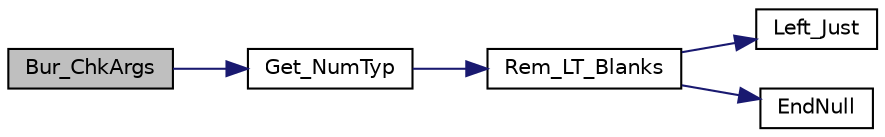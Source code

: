 digraph "Bur_ChkArgs"
{
  edge [fontname="Helvetica",fontsize="10",labelfontname="Helvetica",labelfontsize="10"];
  node [fontname="Helvetica",fontsize="10",shape=record];
  rankdir="LR";
  Node1 [label="Bur_ChkArgs",height=0.2,width=0.4,color="black", fillcolor="grey75", style="filled", fontcolor="black"];
  Node1 -> Node2 [color="midnightblue",fontsize="10",style="solid",fontname="Helvetica"];
  Node2 [label="Get_NumTyp",height=0.2,width=0.4,color="black", fillcolor="white", style="filled",URL="$fof__util_8c.html#a31429cad61fa43d20865c57d1a30394a"];
  Node2 -> Node3 [color="midnightblue",fontsize="10",style="solid",fontname="Helvetica"];
  Node3 [label="Rem_LT_Blanks",height=0.2,width=0.4,color="black", fillcolor="white", style="filled",URL="$fof__util_8c.html#aec6892da818c917e7e7279c556c6e67e"];
  Node3 -> Node4 [color="midnightblue",fontsize="10",style="solid",fontname="Helvetica"];
  Node4 [label="Left_Just",height=0.2,width=0.4,color="black", fillcolor="white", style="filled",URL="$fof__util_8c.html#a971475138810ae45939ce6326592f085"];
  Node3 -> Node5 [color="midnightblue",fontsize="10",style="solid",fontname="Helvetica"];
  Node5 [label="EndNull",height=0.2,width=0.4,color="black", fillcolor="white", style="filled",URL="$fof__util_8c.html#ad30492c5e3c0e0cabd0597bcb3f1e47e"];
}
